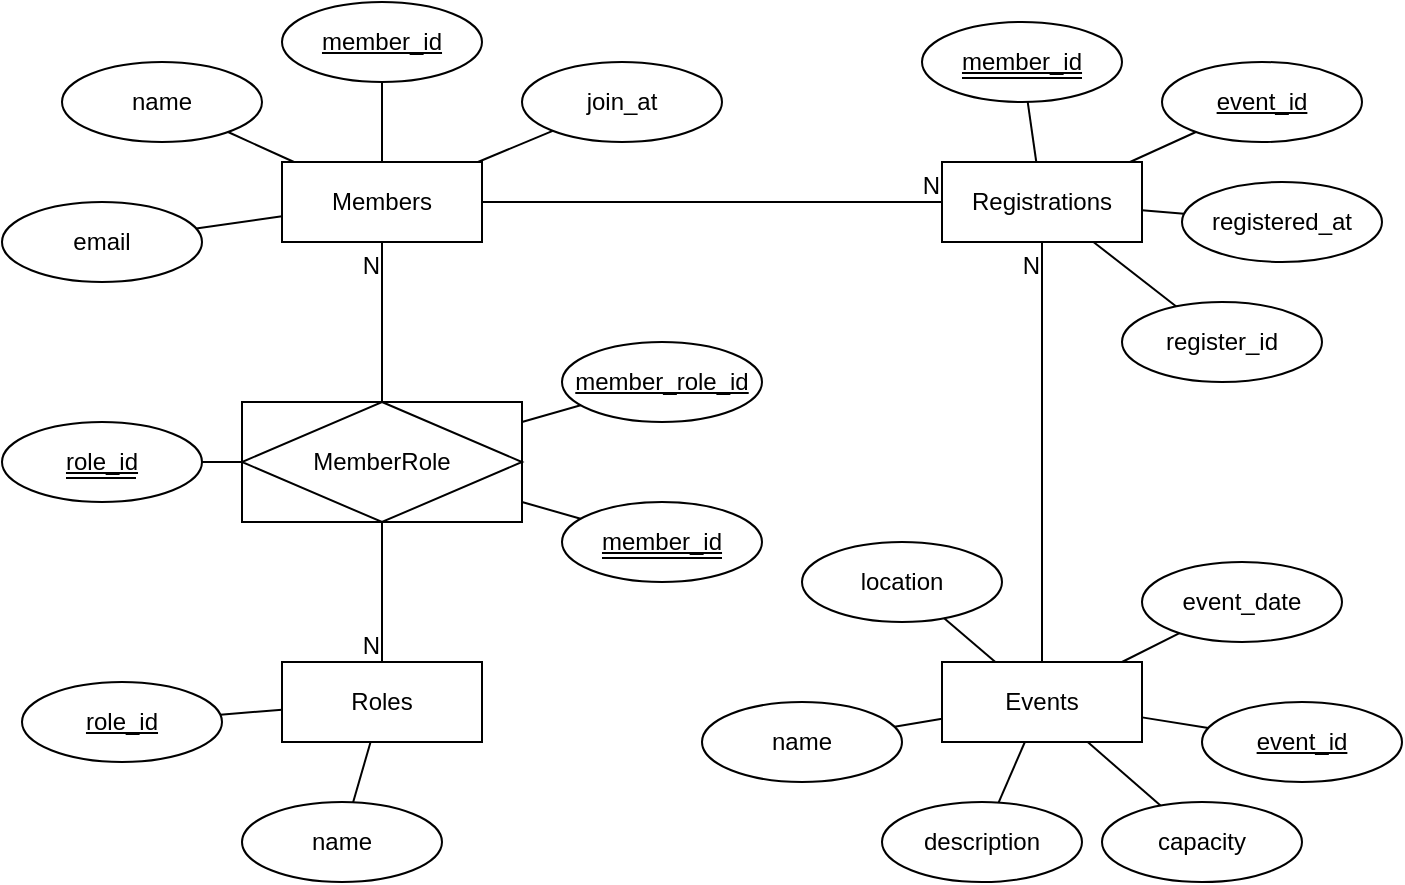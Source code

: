 <mxfile version="24.9.1">
  <diagram name="Page-1" id="80jnHhsRAkX0742oXOiR">
    <mxGraphModel dx="1900" dy="522" grid="1" gridSize="10" guides="1" tooltips="1" connect="1" arrows="1" fold="1" page="1" pageScale="1" pageWidth="850" pageHeight="1100" math="0" shadow="0">
      <root>
        <mxCell id="0" />
        <mxCell id="1" parent="0" />
        <mxCell id="Nw4AGhwbBwVw_NAoLLml-2" value="Members" style="whiteSpace=wrap;html=1;align=center;" vertex="1" parent="1">
          <mxGeometry x="90" y="90" width="100" height="40" as="geometry" />
        </mxCell>
        <mxCell id="Nw4AGhwbBwVw_NAoLLml-4" value="Registrations" style="whiteSpace=wrap;html=1;align=center;" vertex="1" parent="1">
          <mxGeometry x="420" y="90" width="100" height="40" as="geometry" />
        </mxCell>
        <mxCell id="Nw4AGhwbBwVw_NAoLLml-5" value="Roles" style="whiteSpace=wrap;html=1;align=center;" vertex="1" parent="1">
          <mxGeometry x="90" y="340" width="100" height="40" as="geometry" />
        </mxCell>
        <mxCell id="Nw4AGhwbBwVw_NAoLLml-6" value="MemberRole" style="shape=associativeEntity;whiteSpace=wrap;html=1;align=center;" vertex="1" parent="1">
          <mxGeometry x="70" y="210" width="140" height="60" as="geometry" />
        </mxCell>
        <mxCell id="Nw4AGhwbBwVw_NAoLLml-7" value="" style="endArrow=none;html=1;rounded=0;" edge="1" parent="1" source="Nw4AGhwbBwVw_NAoLLml-2" target="Nw4AGhwbBwVw_NAoLLml-4">
          <mxGeometry relative="1" as="geometry">
            <mxPoint x="200" y="180" as="sourcePoint" />
            <mxPoint x="360" y="180" as="targetPoint" />
          </mxGeometry>
        </mxCell>
        <mxCell id="Nw4AGhwbBwVw_NAoLLml-8" value="N" style="resizable=0;html=1;whiteSpace=wrap;align=right;verticalAlign=bottom;" connectable="0" vertex="1" parent="Nw4AGhwbBwVw_NAoLLml-7">
          <mxGeometry x="1" relative="1" as="geometry" />
        </mxCell>
        <mxCell id="Nw4AGhwbBwVw_NAoLLml-9" value="" style="endArrow=none;html=1;rounded=0;" edge="1" parent="1" source="Nw4AGhwbBwVw_NAoLLml-3" target="Nw4AGhwbBwVw_NAoLLml-4">
          <mxGeometry relative="1" as="geometry">
            <mxPoint x="200" y="120" as="sourcePoint" />
            <mxPoint x="430" y="120" as="targetPoint" />
          </mxGeometry>
        </mxCell>
        <mxCell id="Nw4AGhwbBwVw_NAoLLml-10" value="N" style="resizable=0;html=1;whiteSpace=wrap;align=right;verticalAlign=bottom;" connectable="0" vertex="1" parent="Nw4AGhwbBwVw_NAoLLml-9">
          <mxGeometry x="1" relative="1" as="geometry">
            <mxPoint y="20" as="offset" />
          </mxGeometry>
        </mxCell>
        <mxCell id="Nw4AGhwbBwVw_NAoLLml-11" value="" style="endArrow=none;html=1;rounded=0;" edge="1" parent="1" source="Nw4AGhwbBwVw_NAoLLml-6" target="Nw4AGhwbBwVw_NAoLLml-5">
          <mxGeometry relative="1" as="geometry">
            <mxPoint x="480" y="350" as="sourcePoint" />
            <mxPoint x="480" y="140" as="targetPoint" />
          </mxGeometry>
        </mxCell>
        <mxCell id="Nw4AGhwbBwVw_NAoLLml-12" value="N" style="resizable=0;html=1;whiteSpace=wrap;align=right;verticalAlign=bottom;" connectable="0" vertex="1" parent="Nw4AGhwbBwVw_NAoLLml-11">
          <mxGeometry x="1" relative="1" as="geometry" />
        </mxCell>
        <mxCell id="Nw4AGhwbBwVw_NAoLLml-13" value="" style="endArrow=none;html=1;rounded=0;" edge="1" parent="1" source="Nw4AGhwbBwVw_NAoLLml-6" target="Nw4AGhwbBwVw_NAoLLml-2">
          <mxGeometry relative="1" as="geometry">
            <mxPoint x="150" y="280" as="sourcePoint" />
            <mxPoint x="150" y="350" as="targetPoint" />
          </mxGeometry>
        </mxCell>
        <mxCell id="Nw4AGhwbBwVw_NAoLLml-14" value="N" style="resizable=0;html=1;whiteSpace=wrap;align=right;verticalAlign=bottom;" connectable="0" vertex="1" parent="Nw4AGhwbBwVw_NAoLLml-13">
          <mxGeometry x="1" relative="1" as="geometry">
            <mxPoint y="20" as="offset" />
          </mxGeometry>
        </mxCell>
        <mxCell id="Nw4AGhwbBwVw_NAoLLml-15" value="&lt;u&gt;member_id&lt;/u&gt;" style="ellipse;whiteSpace=wrap;html=1;align=center;" vertex="1" parent="1">
          <mxGeometry x="90" y="10" width="100" height="40" as="geometry" />
        </mxCell>
        <mxCell id="Nw4AGhwbBwVw_NAoLLml-16" value="name" style="ellipse;whiteSpace=wrap;html=1;align=center;" vertex="1" parent="1">
          <mxGeometry x="-20" y="40" width="100" height="40" as="geometry" />
        </mxCell>
        <mxCell id="Nw4AGhwbBwVw_NAoLLml-17" value="email" style="ellipse;whiteSpace=wrap;html=1;align=center;" vertex="1" parent="1">
          <mxGeometry x="-50" y="110" width="100" height="40" as="geometry" />
        </mxCell>
        <mxCell id="Nw4AGhwbBwVw_NAoLLml-18" value="join_at" style="ellipse;whiteSpace=wrap;html=1;align=center;" vertex="1" parent="1">
          <mxGeometry x="210" y="40" width="100" height="40" as="geometry" />
        </mxCell>
        <mxCell id="Nw4AGhwbBwVw_NAoLLml-20" value="&lt;u&gt;member_id&lt;/u&gt;" style="ellipse;whiteSpace=wrap;html=1;align=center;" vertex="1" parent="1">
          <mxGeometry x="410" y="20" width="100" height="40" as="geometry" />
        </mxCell>
        <mxCell id="Nw4AGhwbBwVw_NAoLLml-21" value="&lt;u&gt;event_id&lt;/u&gt;" style="ellipse;whiteSpace=wrap;html=1;align=center;" vertex="1" parent="1">
          <mxGeometry x="530" y="40" width="100" height="40" as="geometry" />
        </mxCell>
        <mxCell id="Nw4AGhwbBwVw_NAoLLml-22" value="registered_at" style="ellipse;whiteSpace=wrap;html=1;align=center;" vertex="1" parent="1">
          <mxGeometry x="540" y="100" width="100" height="40" as="geometry" />
        </mxCell>
        <mxCell id="Nw4AGhwbBwVw_NAoLLml-23" value="register_id" style="ellipse;whiteSpace=wrap;html=1;align=center;" vertex="1" parent="1">
          <mxGeometry x="510" y="160" width="100" height="40" as="geometry" />
        </mxCell>
        <mxCell id="Nw4AGhwbBwVw_NAoLLml-27" value="name" style="ellipse;whiteSpace=wrap;html=1;align=center;" vertex="1" parent="1">
          <mxGeometry x="70" y="410" width="100" height="40" as="geometry" />
        </mxCell>
        <mxCell id="Nw4AGhwbBwVw_NAoLLml-28" value="&lt;u&gt;role_id&lt;/u&gt;" style="ellipse;whiteSpace=wrap;html=1;align=center;" vertex="1" parent="1">
          <mxGeometry x="-40" y="350" width="100" height="40" as="geometry" />
        </mxCell>
        <mxCell id="Nw4AGhwbBwVw_NAoLLml-31" value="&lt;u&gt;member_id&lt;/u&gt;" style="ellipse;whiteSpace=wrap;html=1;align=center;" vertex="1" parent="1">
          <mxGeometry x="230" y="260" width="100" height="40" as="geometry" />
        </mxCell>
        <mxCell id="Nw4AGhwbBwVw_NAoLLml-32" value="&lt;u&gt;role_id&lt;/u&gt;" style="ellipse;whiteSpace=wrap;html=1;align=center;" vertex="1" parent="1">
          <mxGeometry x="-50" y="220" width="100" height="40" as="geometry" />
        </mxCell>
        <mxCell id="Nw4AGhwbBwVw_NAoLLml-33" value="&lt;u&gt;member_role_id&lt;/u&gt;" style="ellipse;whiteSpace=wrap;html=1;align=center;" vertex="1" parent="1">
          <mxGeometry x="230" y="180" width="100" height="40" as="geometry" />
        </mxCell>
        <mxCell id="Nw4AGhwbBwVw_NAoLLml-34" value="" style="endArrow=none;html=1;rounded=0;" edge="1" parent="1" source="Nw4AGhwbBwVw_NAoLLml-28" target="Nw4AGhwbBwVw_NAoLLml-5">
          <mxGeometry relative="1" as="geometry">
            <mxPoint x="-160" y="420" as="sourcePoint" />
            <mxPoint y="420" as="targetPoint" />
          </mxGeometry>
        </mxCell>
        <mxCell id="Nw4AGhwbBwVw_NAoLLml-35" value="" style="endArrow=none;html=1;rounded=0;" edge="1" parent="1" source="Nw4AGhwbBwVw_NAoLLml-27" target="Nw4AGhwbBwVw_NAoLLml-5">
          <mxGeometry relative="1" as="geometry">
            <mxPoint x="69" y="377" as="sourcePoint" />
            <mxPoint x="100" y="374" as="targetPoint" />
          </mxGeometry>
        </mxCell>
        <mxCell id="Nw4AGhwbBwVw_NAoLLml-36" value="" style="endArrow=none;html=1;rounded=0;" edge="1" parent="1" source="Nw4AGhwbBwVw_NAoLLml-6" target="Nw4AGhwbBwVw_NAoLLml-31">
          <mxGeometry relative="1" as="geometry">
            <mxPoint x="135" y="420" as="sourcePoint" />
            <mxPoint x="144" y="390" as="targetPoint" />
          </mxGeometry>
        </mxCell>
        <mxCell id="Nw4AGhwbBwVw_NAoLLml-37" value="" style="endArrow=none;html=1;rounded=0;" edge="1" parent="1" source="Nw4AGhwbBwVw_NAoLLml-6" target="Nw4AGhwbBwVw_NAoLLml-33">
          <mxGeometry relative="1" as="geometry">
            <mxPoint x="220" y="270" as="sourcePoint" />
            <mxPoint x="249" y="278" as="targetPoint" />
          </mxGeometry>
        </mxCell>
        <mxCell id="Nw4AGhwbBwVw_NAoLLml-38" value="" style="endArrow=none;html=1;rounded=0;" edge="1" parent="1" source="Nw4AGhwbBwVw_NAoLLml-6" target="Nw4AGhwbBwVw_NAoLLml-32">
          <mxGeometry relative="1" as="geometry">
            <mxPoint x="220" y="230" as="sourcePoint" />
            <mxPoint x="249" y="222" as="targetPoint" />
          </mxGeometry>
        </mxCell>
        <mxCell id="Nw4AGhwbBwVw_NAoLLml-39" value="" style="endArrow=none;html=1;rounded=0;" edge="1" parent="1" source="Nw4AGhwbBwVw_NAoLLml-2" target="Nw4AGhwbBwVw_NAoLLml-17">
          <mxGeometry relative="1" as="geometry">
            <mxPoint x="80" y="250" as="sourcePoint" />
            <mxPoint x="60" y="250" as="targetPoint" />
          </mxGeometry>
        </mxCell>
        <mxCell id="Nw4AGhwbBwVw_NAoLLml-40" value="" style="endArrow=none;html=1;rounded=0;" edge="1" parent="1" source="Nw4AGhwbBwVw_NAoLLml-2" target="Nw4AGhwbBwVw_NAoLLml-16">
          <mxGeometry relative="1" as="geometry">
            <mxPoint x="100" y="127" as="sourcePoint" />
            <mxPoint x="57" y="133" as="targetPoint" />
          </mxGeometry>
        </mxCell>
        <mxCell id="Nw4AGhwbBwVw_NAoLLml-41" value="" style="endArrow=none;html=1;rounded=0;" edge="1" parent="1" source="Nw4AGhwbBwVw_NAoLLml-2" target="Nw4AGhwbBwVw_NAoLLml-15">
          <mxGeometry relative="1" as="geometry">
            <mxPoint x="106" y="100" as="sourcePoint" />
            <mxPoint x="73" y="85" as="targetPoint" />
          </mxGeometry>
        </mxCell>
        <mxCell id="Nw4AGhwbBwVw_NAoLLml-42" value="" style="endArrow=none;html=1;rounded=0;" edge="1" parent="1" source="Nw4AGhwbBwVw_NAoLLml-2" target="Nw4AGhwbBwVw_NAoLLml-18">
          <mxGeometry relative="1" as="geometry">
            <mxPoint x="150" y="100" as="sourcePoint" />
            <mxPoint x="150" y="60" as="targetPoint" />
          </mxGeometry>
        </mxCell>
        <mxCell id="Nw4AGhwbBwVw_NAoLLml-43" value="" style="endArrow=none;html=1;rounded=0;" edge="1" parent="1" source="Nw4AGhwbBwVw_NAoLLml-4" target="Nw4AGhwbBwVw_NAoLLml-20">
          <mxGeometry relative="1" as="geometry">
            <mxPoint x="198" y="100" as="sourcePoint" />
            <mxPoint x="235" y="84" as="targetPoint" />
          </mxGeometry>
        </mxCell>
        <mxCell id="Nw4AGhwbBwVw_NAoLLml-44" value="" style="endArrow=none;html=1;rounded=0;" edge="1" parent="1" source="Nw4AGhwbBwVw_NAoLLml-4" target="Nw4AGhwbBwVw_NAoLLml-21">
          <mxGeometry relative="1" as="geometry">
            <mxPoint x="477" y="100" as="sourcePoint" />
            <mxPoint x="473" y="70" as="targetPoint" />
          </mxGeometry>
        </mxCell>
        <mxCell id="Nw4AGhwbBwVw_NAoLLml-46" value="" style="endArrow=none;html=1;rounded=0;" edge="1" parent="1" source="Nw4AGhwbBwVw_NAoLLml-4" target="Nw4AGhwbBwVw_NAoLLml-22">
          <mxGeometry relative="1" as="geometry">
            <mxPoint x="524" y="100" as="sourcePoint" />
            <mxPoint x="557" y="85" as="targetPoint" />
          </mxGeometry>
        </mxCell>
        <mxCell id="Nw4AGhwbBwVw_NAoLLml-47" value="" style="endArrow=none;html=1;rounded=0;" edge="1" parent="1" source="Nw4AGhwbBwVw_NAoLLml-4" target="Nw4AGhwbBwVw_NAoLLml-23">
          <mxGeometry relative="1" as="geometry">
            <mxPoint x="530" y="124" as="sourcePoint" />
            <mxPoint x="551" y="126" as="targetPoint" />
          </mxGeometry>
        </mxCell>
        <mxCell id="Nw4AGhwbBwVw_NAoLLml-53" value="" style="group" vertex="1" connectable="0" parent="1">
          <mxGeometry x="300" y="280" width="350" height="170" as="geometry" />
        </mxCell>
        <mxCell id="Nw4AGhwbBwVw_NAoLLml-3" value="Events" style="whiteSpace=wrap;html=1;align=center;" vertex="1" parent="Nw4AGhwbBwVw_NAoLLml-53">
          <mxGeometry x="120" y="60" width="100" height="40" as="geometry" />
        </mxCell>
        <mxCell id="Nw4AGhwbBwVw_NAoLLml-24" value="&lt;u&gt;event_id&lt;/u&gt;" style="ellipse;whiteSpace=wrap;html=1;align=center;" vertex="1" parent="Nw4AGhwbBwVw_NAoLLml-53">
          <mxGeometry x="250" y="80" width="100" height="40" as="geometry" />
        </mxCell>
        <mxCell id="Nw4AGhwbBwVw_NAoLLml-25" value="name" style="ellipse;whiteSpace=wrap;html=1;align=center;" vertex="1" parent="Nw4AGhwbBwVw_NAoLLml-53">
          <mxGeometry y="80" width="100" height="40" as="geometry" />
        </mxCell>
        <mxCell id="Nw4AGhwbBwVw_NAoLLml-26" value="description" style="ellipse;whiteSpace=wrap;html=1;align=center;" vertex="1" parent="Nw4AGhwbBwVw_NAoLLml-53">
          <mxGeometry x="90" y="130" width="100" height="40" as="geometry" />
        </mxCell>
        <mxCell id="Nw4AGhwbBwVw_NAoLLml-29" value="location" style="ellipse;whiteSpace=wrap;html=1;align=center;" vertex="1" parent="Nw4AGhwbBwVw_NAoLLml-53">
          <mxGeometry x="50" width="100" height="40" as="geometry" />
        </mxCell>
        <mxCell id="Nw4AGhwbBwVw_NAoLLml-30" value="event_date" style="ellipse;whiteSpace=wrap;html=1;align=center;" vertex="1" parent="Nw4AGhwbBwVw_NAoLLml-53">
          <mxGeometry x="220" y="10" width="100" height="40" as="geometry" />
        </mxCell>
        <mxCell id="Nw4AGhwbBwVw_NAoLLml-49" value="" style="endArrow=none;html=1;rounded=0;" edge="1" parent="Nw4AGhwbBwVw_NAoLLml-53" source="Nw4AGhwbBwVw_NAoLLml-24" target="Nw4AGhwbBwVw_NAoLLml-3">
          <mxGeometry relative="1" as="geometry">
            <mxPoint x="249" y="56" as="sourcePoint" />
            <mxPoint x="220" y="70" as="targetPoint" />
          </mxGeometry>
        </mxCell>
        <mxCell id="Nw4AGhwbBwVw_NAoLLml-51" value="" style="endArrow=none;html=1;rounded=0;" edge="1" parent="Nw4AGhwbBwVw_NAoLLml-53" source="Nw4AGhwbBwVw_NAoLLml-25" target="Nw4AGhwbBwVw_NAoLLml-3">
          <mxGeometry relative="1" as="geometry">
            <mxPoint x="202" y="140" as="sourcePoint" />
            <mxPoint x="189" y="110" as="targetPoint" />
          </mxGeometry>
        </mxCell>
        <mxCell id="Nw4AGhwbBwVw_NAoLLml-50" value="" style="endArrow=none;html=1;rounded=0;" edge="1" parent="Nw4AGhwbBwVw_NAoLLml-53" source="Nw4AGhwbBwVw_NAoLLml-26" target="Nw4AGhwbBwVw_NAoLLml-3">
          <mxGeometry relative="1" as="geometry">
            <mxPoint x="263" y="103" as="sourcePoint" />
            <mxPoint x="230" y="98" as="targetPoint" />
          </mxGeometry>
        </mxCell>
        <mxCell id="Nw4AGhwbBwVw_NAoLLml-52" value="" style="endArrow=none;html=1;rounded=0;" edge="1" parent="Nw4AGhwbBwVw_NAoLLml-53" source="Nw4AGhwbBwVw_NAoLLml-29" target="Nw4AGhwbBwVw_NAoLLml-3">
          <mxGeometry relative="1" as="geometry">
            <mxPoint x="124" y="132" as="sourcePoint" />
            <mxPoint x="153" y="110" as="targetPoint" />
          </mxGeometry>
        </mxCell>
        <mxCell id="Nw4AGhwbBwVw_NAoLLml-48" value="" style="endArrow=none;html=1;rounded=0;" edge="1" parent="Nw4AGhwbBwVw_NAoLLml-53" source="Nw4AGhwbBwVw_NAoLLml-30" target="Nw4AGhwbBwVw_NAoLLml-3">
          <mxGeometry relative="1" as="geometry">
            <mxPoint x="206" y="-140" as="sourcePoint" />
            <mxPoint x="247" y="-108" as="targetPoint" />
          </mxGeometry>
        </mxCell>
        <mxCell id="Nw4AGhwbBwVw_NAoLLml-70" value="capacity" style="ellipse;whiteSpace=wrap;html=1;align=center;" vertex="1" parent="Nw4AGhwbBwVw_NAoLLml-53">
          <mxGeometry x="200" y="130" width="100" height="40" as="geometry" />
        </mxCell>
        <mxCell id="Nw4AGhwbBwVw_NAoLLml-72" value="" style="endArrow=none;html=1;rounded=0;" edge="1" parent="Nw4AGhwbBwVw_NAoLLml-53" source="Nw4AGhwbBwVw_NAoLLml-70" target="Nw4AGhwbBwVw_NAoLLml-3">
          <mxGeometry relative="1" as="geometry">
            <mxPoint x="263" y="103" as="sourcePoint" />
            <mxPoint x="230" y="98" as="targetPoint" />
          </mxGeometry>
        </mxCell>
        <mxCell id="Nw4AGhwbBwVw_NAoLLml-55" value="" style="endArrow=none;html=1;rounded=0;" edge="1" parent="1">
          <mxGeometry width="50" height="50" relative="1" as="geometry">
            <mxPoint x="250" y="288" as="sourcePoint" />
            <mxPoint x="310" y="288" as="targetPoint" />
          </mxGeometry>
        </mxCell>
        <mxCell id="Nw4AGhwbBwVw_NAoLLml-56" value="" style="endArrow=none;html=1;rounded=0;" edge="1" parent="1">
          <mxGeometry width="50" height="50" relative="1" as="geometry">
            <mxPoint x="-18" y="248" as="sourcePoint" />
            <mxPoint x="17" y="248" as="targetPoint" />
          </mxGeometry>
        </mxCell>
        <mxCell id="Nw4AGhwbBwVw_NAoLLml-57" value="" style="endArrow=none;html=1;rounded=0;" edge="1" parent="1">
          <mxGeometry width="50" height="50" relative="1" as="geometry">
            <mxPoint x="430" y="48" as="sourcePoint" />
            <mxPoint x="490" y="48" as="targetPoint" />
          </mxGeometry>
        </mxCell>
      </root>
    </mxGraphModel>
  </diagram>
</mxfile>
